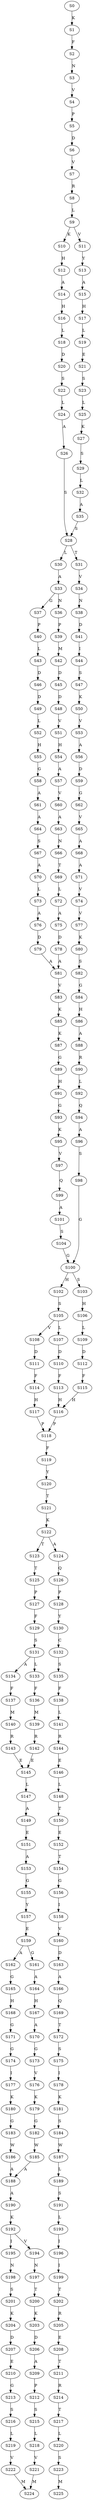 strict digraph  {
	S0 -> S1 [ label = K ];
	S1 -> S2 [ label = F ];
	S2 -> S3 [ label = N ];
	S3 -> S4 [ label = V ];
	S4 -> S5 [ label = P ];
	S5 -> S6 [ label = D ];
	S6 -> S7 [ label = V ];
	S7 -> S8 [ label = R ];
	S8 -> S9 [ label = L ];
	S9 -> S10 [ label = K ];
	S9 -> S11 [ label = V ];
	S10 -> S12 [ label = H ];
	S11 -> S13 [ label = Y ];
	S12 -> S14 [ label = A ];
	S13 -> S15 [ label = A ];
	S14 -> S16 [ label = H ];
	S15 -> S17 [ label = H ];
	S16 -> S18 [ label = L ];
	S17 -> S19 [ label = L ];
	S18 -> S20 [ label = D ];
	S19 -> S21 [ label = E ];
	S20 -> S22 [ label = S ];
	S21 -> S23 [ label = S ];
	S22 -> S24 [ label = L ];
	S23 -> S25 [ label = L ];
	S24 -> S26 [ label = A ];
	S25 -> S27 [ label = K ];
	S26 -> S28 [ label = S ];
	S27 -> S29 [ label = S ];
	S28 -> S30 [ label = L ];
	S28 -> S31 [ label = T ];
	S29 -> S32 [ label = L ];
	S30 -> S33 [ label = A ];
	S31 -> S34 [ label = V ];
	S32 -> S35 [ label = A ];
	S33 -> S36 [ label = N ];
	S33 -> S37 [ label = G ];
	S34 -> S38 [ label = N ];
	S35 -> S28 [ label = S ];
	S36 -> S39 [ label = P ];
	S37 -> S40 [ label = P ];
	S38 -> S41 [ label = D ];
	S39 -> S42 [ label = M ];
	S40 -> S43 [ label = L ];
	S41 -> S44 [ label = I ];
	S42 -> S45 [ label = D ];
	S43 -> S46 [ label = D ];
	S44 -> S47 [ label = S ];
	S45 -> S48 [ label = D ];
	S46 -> S49 [ label = D ];
	S47 -> S50 [ label = K ];
	S48 -> S51 [ label = V ];
	S49 -> S52 [ label = L ];
	S50 -> S53 [ label = V ];
	S51 -> S54 [ label = H ];
	S52 -> S55 [ label = H ];
	S53 -> S56 [ label = A ];
	S54 -> S57 [ label = A ];
	S55 -> S58 [ label = G ];
	S56 -> S59 [ label = D ];
	S57 -> S60 [ label = V ];
	S58 -> S61 [ label = A ];
	S59 -> S62 [ label = G ];
	S60 -> S63 [ label = A ];
	S61 -> S64 [ label = A ];
	S62 -> S65 [ label = V ];
	S63 -> S66 [ label = N ];
	S64 -> S67 [ label = S ];
	S65 -> S68 [ label = A ];
	S66 -> S69 [ label = T ];
	S67 -> S70 [ label = A ];
	S68 -> S71 [ label = A ];
	S69 -> S72 [ label = L ];
	S70 -> S73 [ label = L ];
	S71 -> S74 [ label = V ];
	S72 -> S75 [ label = A ];
	S73 -> S76 [ label = A ];
	S74 -> S77 [ label = V ];
	S75 -> S78 [ label = D ];
	S76 -> S79 [ label = D ];
	S77 -> S80 [ label = K ];
	S78 -> S81 [ label = A ];
	S79 -> S81 [ label = A ];
	S80 -> S82 [ label = S ];
	S81 -> S83 [ label = V ];
	S82 -> S84 [ label = G ];
	S83 -> S85 [ label = K ];
	S84 -> S86 [ label = H ];
	S85 -> S87 [ label = K ];
	S86 -> S88 [ label = A ];
	S87 -> S89 [ label = G ];
	S88 -> S90 [ label = R ];
	S89 -> S91 [ label = H ];
	S90 -> S92 [ label = L ];
	S91 -> S93 [ label = G ];
	S92 -> S94 [ label = Q ];
	S93 -> S95 [ label = K ];
	S94 -> S96 [ label = A ];
	S95 -> S97 [ label = V ];
	S96 -> S98 [ label = S ];
	S97 -> S99 [ label = Q ];
	S98 -> S100 [ label = G ];
	S99 -> S101 [ label = A ];
	S100 -> S102 [ label = H ];
	S100 -> S103 [ label = S ];
	S101 -> S104 [ label = S ];
	S102 -> S105 [ label = S ];
	S103 -> S106 [ label = H ];
	S104 -> S100 [ label = G ];
	S105 -> S107 [ label = L ];
	S105 -> S108 [ label = V ];
	S106 -> S109 [ label = L ];
	S107 -> S110 [ label = D ];
	S108 -> S111 [ label = D ];
	S109 -> S112 [ label = D ];
	S110 -> S113 [ label = F ];
	S111 -> S114 [ label = F ];
	S112 -> S115 [ label = F ];
	S113 -> S116 [ label = H ];
	S114 -> S117 [ label = H ];
	S115 -> S116 [ label = H ];
	S116 -> S118 [ label = P ];
	S117 -> S118 [ label = P ];
	S118 -> S119 [ label = F ];
	S119 -> S120 [ label = Y ];
	S120 -> S121 [ label = T ];
	S121 -> S122 [ label = K ];
	S122 -> S123 [ label = T ];
	S122 -> S124 [ label = A ];
	S123 -> S125 [ label = T ];
	S124 -> S126 [ label = Q ];
	S125 -> S127 [ label = P ];
	S126 -> S128 [ label = P ];
	S127 -> S129 [ label = F ];
	S128 -> S130 [ label = Y ];
	S129 -> S131 [ label = S ];
	S130 -> S132 [ label = C ];
	S131 -> S133 [ label = L ];
	S131 -> S134 [ label = A ];
	S132 -> S135 [ label = S ];
	S133 -> S136 [ label = F ];
	S134 -> S137 [ label = F ];
	S135 -> S138 [ label = F ];
	S136 -> S139 [ label = M ];
	S137 -> S140 [ label = M ];
	S138 -> S141 [ label = L ];
	S139 -> S142 [ label = R ];
	S140 -> S143 [ label = R ];
	S141 -> S144 [ label = R ];
	S142 -> S145 [ label = E ];
	S143 -> S145 [ label = E ];
	S144 -> S146 [ label = E ];
	S145 -> S147 [ label = L ];
	S146 -> S148 [ label = L ];
	S147 -> S149 [ label = A ];
	S148 -> S150 [ label = T ];
	S149 -> S151 [ label = E ];
	S150 -> S152 [ label = E ];
	S151 -> S153 [ label = A ];
	S152 -> S154 [ label = T ];
	S153 -> S155 [ label = G ];
	S154 -> S156 [ label = G ];
	S155 -> S157 [ label = Y ];
	S156 -> S158 [ label = I ];
	S157 -> S159 [ label = E ];
	S158 -> S160 [ label = V ];
	S159 -> S161 [ label = G ];
	S159 -> S162 [ label = A ];
	S160 -> S163 [ label = D ];
	S161 -> S164 [ label = A ];
	S162 -> S165 [ label = G ];
	S163 -> S166 [ label = A ];
	S164 -> S167 [ label = H ];
	S165 -> S168 [ label = H ];
	S166 -> S169 [ label = Q ];
	S167 -> S170 [ label = A ];
	S168 -> S171 [ label = G ];
	S169 -> S172 [ label = T ];
	S170 -> S173 [ label = G ];
	S171 -> S174 [ label = G ];
	S172 -> S175 [ label = S ];
	S173 -> S176 [ label = V ];
	S174 -> S177 [ label = I ];
	S175 -> S178 [ label = I ];
	S176 -> S179 [ label = K ];
	S177 -> S180 [ label = K ];
	S178 -> S181 [ label = K ];
	S179 -> S182 [ label = G ];
	S180 -> S183 [ label = G ];
	S181 -> S184 [ label = S ];
	S182 -> S185 [ label = W ];
	S183 -> S186 [ label = W ];
	S184 -> S187 [ label = W ];
	S185 -> S188 [ label = A ];
	S186 -> S188 [ label = A ];
	S187 -> S189 [ label = L ];
	S188 -> S190 [ label = A ];
	S189 -> S191 [ label = S ];
	S190 -> S192 [ label = K ];
	S191 -> S193 [ label = L ];
	S192 -> S194 [ label = V ];
	S192 -> S195 [ label = I ];
	S193 -> S196 [ label = I ];
	S194 -> S197 [ label = N ];
	S195 -> S198 [ label = N ];
	S196 -> S199 [ label = I ];
	S197 -> S200 [ label = T ];
	S198 -> S201 [ label = S ];
	S199 -> S202 [ label = T ];
	S200 -> S203 [ label = K ];
	S201 -> S204 [ label = K ];
	S202 -> S205 [ label = R ];
	S203 -> S206 [ label = D ];
	S204 -> S207 [ label = D ];
	S205 -> S208 [ label = E ];
	S206 -> S209 [ label = A ];
	S207 -> S210 [ label = E ];
	S208 -> S211 [ label = T ];
	S209 -> S212 [ label = P ];
	S210 -> S213 [ label = G ];
	S211 -> S214 [ label = R ];
	S212 -> S215 [ label = S ];
	S213 -> S216 [ label = S ];
	S214 -> S217 [ label = T ];
	S215 -> S218 [ label = L ];
	S216 -> S219 [ label = L ];
	S217 -> S220 [ label = L ];
	S218 -> S221 [ label = V ];
	S219 -> S222 [ label = V ];
	S220 -> S223 [ label = S ];
	S221 -> S224 [ label = M ];
	S222 -> S224 [ label = M ];
	S223 -> S225 [ label = M ];
}
